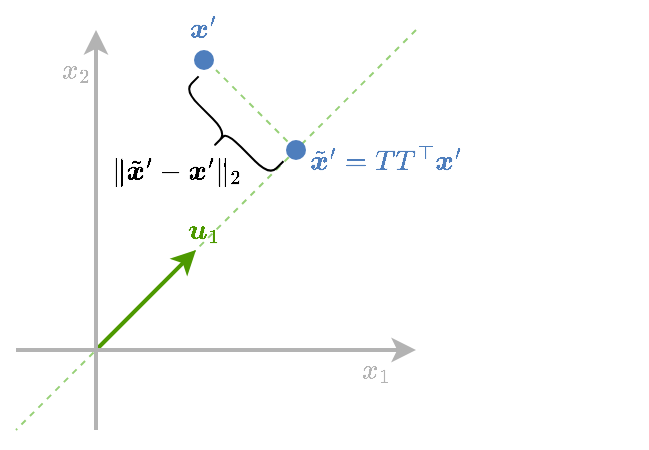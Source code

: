 <mxfile version="14.1.8" type="device"><diagram id="cJPERRU5FPI5m97aNJmQ" name="Page-1"><mxGraphModel dx="643" dy="401" grid="1" gridSize="10" guides="1" tooltips="1" connect="0" arrows="0" fold="1" page="1" pageScale="1" pageWidth="827" pageHeight="1169" math="1" shadow="0"><root><mxCell id="0"/><mxCell id="1" parent="0"/><mxCell id="cqXrJtTT8aO_RvqBYm-K-17" value="" style="endArrow=none;dashed=1;html=1;strokeWidth=1;fontColor=#4D9900;strokeColor=#97D077;startArrow=none;startFill=0;endSize=6;startSize=3;" parent="1" edge="1"><mxGeometry width="50" height="50" relative="1" as="geometry"><mxPoint x="280" y="360" as="sourcePoint"/><mxPoint x="80" y="560" as="targetPoint"/></mxGeometry></mxCell><mxCell id="cqXrJtTT8aO_RvqBYm-K-14" value="" style="endArrow=classic;html=1;strokeColor=#4D9900;strokeWidth=2;" parent="1" edge="1"><mxGeometry width="50" height="50" relative="1" as="geometry"><mxPoint x="120" y="520" as="sourcePoint"/><mxPoint x="170" y="470" as="targetPoint"/></mxGeometry></mxCell><mxCell id="bSFLhGRgzUmWaKW0KJtj-1" value="" style="endArrow=classic;html=1;fontFamily=Comic Sans MS;fontSize=30;fontColor=#003366;strokeWidth=2;strokeColor=#B3B3B3;" parent="1" edge="1"><mxGeometry x="20" y="200" width="50" height="50" as="geometry"><mxPoint x="120" y="560" as="sourcePoint"/><mxPoint x="120" y="360" as="targetPoint"/></mxGeometry></mxCell><mxCell id="bSFLhGRgzUmWaKW0KJtj-2" value="" style="endArrow=classic;html=1;fontFamily=Comic Sans MS;fontSize=30;fontColor=#003366;strokeWidth=2;strokeColor=#B3B3B3;" parent="1" edge="1"><mxGeometry x="40" y="220" width="50" height="50" as="geometry"><mxPoint x="80" y="520" as="sourcePoint"/><mxPoint x="280" y="520" as="targetPoint"/></mxGeometry></mxCell><mxCell id="cqXrJtTT8aO_RvqBYm-K-6" value="&lt;font color=&quot;#b3b3b3&quot;&gt;\(x_1\)&lt;/font&gt;" style="text;html=1;strokeColor=none;fillColor=none;align=center;verticalAlign=middle;whiteSpace=wrap;rounded=0;" parent="1" vertex="1"><mxGeometry x="250" y="520" width="20" height="20" as="geometry"/></mxCell><mxCell id="cqXrJtTT8aO_RvqBYm-K-7" value="&lt;font color=&quot;#b3b3b3&quot;&gt;\(x_2\)&lt;/font&gt;" style="text;html=1;strokeColor=none;fillColor=none;align=center;verticalAlign=middle;whiteSpace=wrap;rounded=0;" parent="1" vertex="1"><mxGeometry x="100" y="370" width="20" height="20" as="geometry"/></mxCell><mxCell id="cqXrJtTT8aO_RvqBYm-K-9" value="" style="ellipse;whiteSpace=wrap;html=1;strokeColor=none;fillColor=#4E7EBD;" parent="1" vertex="1"><mxGeometry x="169" y="370" width="10" height="10" as="geometry"/></mxCell><mxCell id="cqXrJtTT8aO_RvqBYm-K-15" value="\(\boldsymbol{u}_1\)" style="text;html=1;strokeColor=none;fillColor=none;align=center;verticalAlign=middle;whiteSpace=wrap;rounded=0;fontColor=#4D9900;" parent="1" vertex="1"><mxGeometry x="164" y="450" width="20" height="20" as="geometry"/></mxCell><mxCell id="cqXrJtTT8aO_RvqBYm-K-38" value="&lt;font&gt;\(\boldsymbol{x}'\)&lt;/font&gt;" style="text;html=1;strokeColor=none;fillColor=none;align=center;verticalAlign=middle;whiteSpace=wrap;rounded=0;fontColor=#4E7EBD;" parent="1" vertex="1"><mxGeometry x="164" y="350" width="20" height="20" as="geometry"/></mxCell><mxCell id="CwpW4poSQyMVUKln1po7-18" value="&lt;font&gt;\(\tilde{\boldsymbol{x}}'=TT^{\top}\boldsymbol{x}'\)&lt;/font&gt;" style="text;html=1;strokeColor=none;fillColor=none;align=center;verticalAlign=middle;whiteSpace=wrap;rounded=0;fontColor=#4E7EBD;" parent="1" vertex="1"><mxGeometry x="225" y="415" width="80" height="20" as="geometry"/></mxCell><mxCell id="cC9lBnYRdb8eckBaBkXH-2" value="" style="endArrow=none;dashed=1;html=1;strokeWidth=1;fontColor=#4D9900;strokeColor=#97D077;startArrow=none;startFill=0;endSize=6;startSize=3;" edge="1" parent="1"><mxGeometry width="50" height="50" relative="1" as="geometry"><mxPoint x="220" y="420" as="sourcePoint"/><mxPoint x="180" y="380" as="targetPoint"/></mxGeometry></mxCell><mxCell id="cC9lBnYRdb8eckBaBkXH-3" value="" style="ellipse;whiteSpace=wrap;html=1;strokeColor=none;fillColor=#4E7EBD;" vertex="1" parent="1"><mxGeometry x="215" y="415" width="10" height="10" as="geometry"/></mxCell><mxCell id="cC9lBnYRdb8eckBaBkXH-4" value="" style="shape=curlyBracket;whiteSpace=wrap;html=1;rounded=1;rotation=-45;" vertex="1" parent="1"><mxGeometry x="175.46" y="381.46" width="20" height="60" as="geometry"/></mxCell><mxCell id="cC9lBnYRdb8eckBaBkXH-5" value="&lt;font&gt;\(\lVert\tilde{\boldsymbol{x}}'-\boldsymbol{x}'&lt;br&gt;\rVert_2\)&lt;/font&gt;" style="text;html=1;strokeColor=none;fillColor=none;align=center;verticalAlign=middle;whiteSpace=wrap;rounded=0;" vertex="1" parent="1"><mxGeometry x="120" y="421.46" width="80" height="20" as="geometry"/></mxCell></root></mxGraphModel></diagram></mxfile>
